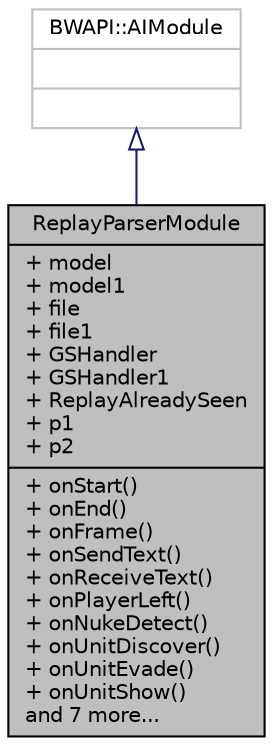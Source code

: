 digraph "ReplayParserModule"
{
  edge [fontname="Helvetica",fontsize="10",labelfontname="Helvetica",labelfontsize="10"];
  node [fontname="Helvetica",fontsize="10",shape=record];
  Node0 [label="{ReplayParserModule\n|+ model\l+ model1\l+ file\l+ file1\l+ GSHandler\l+ GSHandler1\l+ ReplayAlreadySeen\l+ p1\l+ p2\l|+ onStart()\l+ onEnd()\l+ onFrame()\l+ onSendText()\l+ onReceiveText()\l+ onPlayerLeft()\l+ onNukeDetect()\l+ onUnitDiscover()\l+ onUnitEvade()\l+ onUnitShow()\land 7 more...\l}",height=0.2,width=0.4,color="black", fillcolor="grey75", style="filled", fontcolor="black"];
  Node1 -> Node0 [dir="back",color="midnightblue",fontsize="10",style="solid",arrowtail="onormal",fontname="Helvetica"];
  Node1 [label="{BWAPI::AIModule\n||}",height=0.2,width=0.4,color="grey75", fillcolor="white", style="filled"];
}
